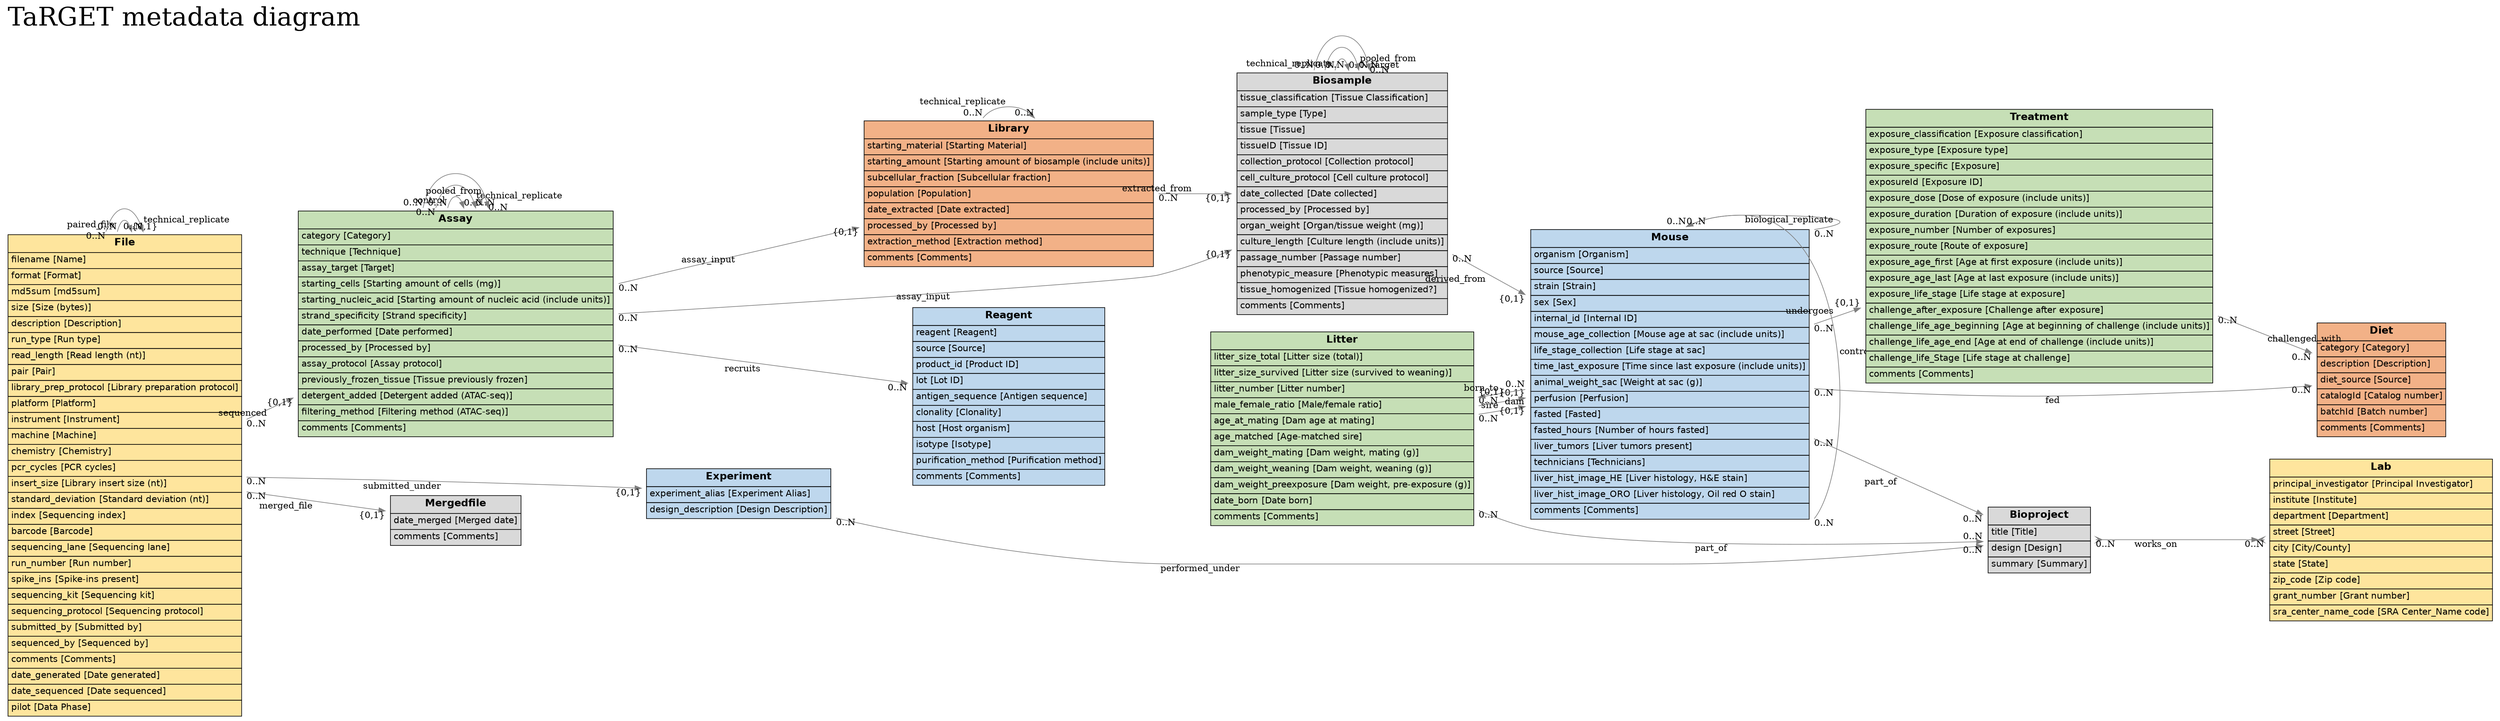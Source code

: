 digraph {
	splines=true;
	overlap=false;
	graph [label=<<FONT POINT-SIZE="40">TaRGET metadata diagram</FONT>>,
		labeljust=l,
		labelloc=t,
		rankdir=LR,
	];
	node [label="\N",
		shape=plaintext
	];
	edge [color=gray50,
		minlen=2,
		style=solid,
		tailclip=true,
		headclip=true,
	];
	Lab	 [label=<<FONT FACE="Helvetica"><TABLE BGCOLOR="#fee59d" BORDER="0" CELLBORDER="1" CELLPADDING="4" CELLSPACING="0"><TR><TD><B><FONT POINT-SIZE="16">Lab</FONT></B></TD></TR><TR><TD ALIGN="LEFT"><FONT>principal_investigator</FONT><FONT> [Principal Investigator]</FONT></TD></TR><TR><TD ALIGN="LEFT"><FONT>institute</FONT><FONT> [Institute]</FONT></TD></TR><TR><TD ALIGN="LEFT"><FONT>department</FONT><FONT> [Department]</FONT></TD></TR><TR><TD ALIGN="LEFT"><FONT>street</FONT><FONT> [Street]</FONT></TD></TR><TR><TD ALIGN="LEFT"><FONT>city</FONT><FONT> [City/County]</FONT></TD></TR><TR><TD ALIGN="LEFT"><FONT>state</FONT><FONT> [State]</FONT></TD></TR><TR><TD ALIGN="LEFT"><FONT>zip_code</FONT><FONT> [Zip code]</FONT></TD></TR><TR><TD ALIGN="LEFT"><FONT>grant_number</FONT><FONT> [Grant number]</FONT></TD></TR><TR><TD ALIGN="LEFT"><FONT>sra_center_name_code</FONT><FONT> [SRA Center_Name code]</FONT></TD></TR></TABLE></FONT>>];
	Bioproject	 [label=<<FONT FACE="Helvetica"><TABLE BGCOLOR="#d9d9d9" BORDER="0" CELLBORDER="1" CELLPADDING="4" CELLSPACING="0"><TR><TD><B><FONT POINT-SIZE="16">Bioproject</FONT></B></TD></TR><TR><TD ALIGN="LEFT"><FONT>title</FONT><FONT> [Title]</FONT></TD></TR><TR><TD ALIGN="LEFT"><FONT>design</FONT><FONT> [Design]</FONT></TD></TR><TR><TD ALIGN="LEFT"><FONT>summary</FONT><FONT> [Summary]</FONT></TD></TR></TABLE></FONT>>];
	Bioproject -> Lab	 [
		dir="both",
		arrowhead="crownormal",
		arrowtail="crow",
		headlabel=<<FONT>0..N</FONT>>,
		xlabel=<<FONT> works_on </FONT>>,
		taillabel=<<FONT>0..N</FONT>>];
	Litter	 [label=<<FONT FACE="Helvetica"><TABLE BGCOLOR="#c6dfb6" BORDER="0" CELLBORDER="1" CELLPADDING="4" CELLSPACING="0"><TR><TD><B><FONT POINT-SIZE="16">Litter</FONT></B></TD></TR><TR><TD ALIGN="LEFT"><FONT>litter_size_total</FONT><FONT> [Litter size (total)]</FONT></TD></TR><TR><TD ALIGN="LEFT"><FONT>litter_size_survived</FONT><FONT> [Litter size (survived to weaning)]</FONT></TD></TR><TR><TD ALIGN="LEFT"><FONT>litter_number</FONT><FONT> [Litter number]</FONT></TD></TR><TR><TD ALIGN="LEFT"><FONT>male_female_ratio</FONT><FONT> [Male/female ratio]</FONT></TD></TR><TR><TD ALIGN="LEFT"><FONT>age_at_mating</FONT><FONT> [Dam age at mating]</FONT></TD></TR><TR><TD ALIGN="LEFT"><FONT>age_matched</FONT><FONT> [Age&#45;matched sire]</FONT></TD></TR><TR><TD ALIGN="LEFT"><FONT>dam_weight_mating</FONT><FONT> [Dam weight, mating (g)]</FONT></TD></TR><TR><TD ALIGN="LEFT"><FONT>dam_weight_weaning</FONT><FONT> [Dam weight, weaning (g)]</FONT></TD></TR><TR><TD ALIGN="LEFT"><FONT>dam_weight_preexposure</FONT><FONT> [Dam weight, pre&#45;exposure (g)]</FONT></TD></TR><TR><TD ALIGN="LEFT"><FONT>date_born</FONT><FONT> [Date born]</FONT></TD></TR><TR><TD ALIGN="LEFT"><FONT>comments</FONT><FONT> [Comments]</FONT></TD></TR></TABLE></FONT>>];
	Litter -> Bioproject	 [
		headlabel=<<FONT>0..N</FONT>>,
		xlabel=<<FONT> part_of </FONT>>,
		taillabel=<<FONT>0..N</FONT>>];
	Mouse	 [label=<<FONT FACE="Helvetica"><TABLE BGCOLOR="#bed7ed" BORDER="0" CELLBORDER="1" CELLPADDING="4" CELLSPACING="0"><TR><TD><B><FONT POINT-SIZE="16">Mouse</FONT></B></TD></TR><TR><TD ALIGN="LEFT"><FONT>organism</FONT><FONT> [Organism]</FONT></TD></TR><TR><TD ALIGN="LEFT"><FONT>source</FONT><FONT> [Source]</FONT></TD></TR><TR><TD ALIGN="LEFT"><FONT>strain</FONT><FONT> [Strain]</FONT></TD></TR><TR><TD ALIGN="LEFT"><FONT>sex</FONT><FONT> [Sex]</FONT></TD></TR><TR><TD ALIGN="LEFT"><FONT>internal_id</FONT><FONT> [Internal ID]</FONT></TD></TR><TR><TD ALIGN="LEFT"><FONT>mouse_age_collection</FONT><FONT> [Mouse age at sac (include units)]</FONT></TD></TR><TR><TD ALIGN="LEFT"><FONT>life_stage_collection</FONT><FONT> [Life stage at sac]</FONT></TD></TR><TR><TD ALIGN="LEFT"><FONT>time_last_exposure</FONT><FONT> [Time since last exposure (include units)]</FONT></TD></TR><TR><TD ALIGN="LEFT"><FONT>animal_weight_sac</FONT><FONT> [Weight at sac (g)]</FONT></TD></TR><TR><TD ALIGN="LEFT"><FONT>perfusion</FONT><FONT> [Perfusion]</FONT></TD></TR><TR><TD ALIGN="LEFT"><FONT>fasted</FONT><FONT> [Fasted]</FONT></TD></TR><TR><TD ALIGN="LEFT"><FONT>fasted_hours</FONT><FONT> [Number of hours fasted]</FONT></TD></TR><TR><TD ALIGN="LEFT"><FONT>liver_tumors</FONT><FONT> [Liver tumors present]</FONT></TD></TR><TR><TD ALIGN="LEFT"><FONT>technicians</FONT><FONT> [Technicians]</FONT></TD></TR><TR><TD ALIGN="LEFT"><FONT>liver_hist_image_HE</FONT><FONT> [Liver histology, H&amp;E stain]</FONT></TD></TR><TR><TD ALIGN="LEFT"><FONT>liver_hist_image_ORO</FONT><FONT> [Liver histology, Oil red O stain]</FONT></TD></TR><TR><TD ALIGN="LEFT"><FONT>comments</FONT><FONT> [Comments]</FONT></TD></TR></TABLE></FONT>>];
	Litter -> Mouse	 [headlabel=<<FONT>{0,1}</FONT>>,
		xlabel=<<FONT> sire </FONT>>,
		taillabel=<<FONT>0..N</FONT>>];
	Litter -> Mouse	 [headlabel=<<FONT>{0,1}</FONT>>,
		xlabel=<<FONT> dam </FONT>>,
		taillabel=<<FONT>0..N</FONT>>];
	Mouse -> Bioproject	 [headlabel=<<FONT>0..N</FONT>>,
		xlabel=<<FONT> part_of </FONT>>,
		taillabel=<<FONT>0..N</FONT>>];
	Mouse -> Litter	 [headlabel=<<FONT>{0,1}</FONT>>,
		xlabel=<<FONT> born_to </FONT>>,
		taillabel=<<FONT>0..N</FONT>>];
	Mouse -> Mouse	 [
		headport=c,
		tailport=ne,
		headlabel=<<FONT>0..N</FONT>>,
		xlabel=<<FONT> biological_replicate </FONT>>,
		taillabel=<<FONT>0..N</FONT>>];
	Mouse -> Mouse	 [
		headport=c,
		tailport=se,
		headlabel=<<FONT>0..N</FONT>>,
		xlabel=<<FONT> control </FONT>>,
		taillabel=<<FONT>0..N</FONT>>];
	Diet	 [label=<<FONT FACE="Helvetica"><TABLE BGCOLOR="#f2b187" BORDER="0" CELLBORDER="1" CELLPADDING="4" CELLSPACING="0"><TR><TD><B><FONT POINT-SIZE="16">Diet</FONT></B></TD></TR><TR><TD ALIGN="LEFT"><FONT>category</FONT><FONT> [Category]</FONT></TD></TR><TR><TD ALIGN="LEFT"><FONT>description</FONT><FONT> [Description]</FONT></TD></TR><TR><TD ALIGN="LEFT"><FONT>diet_source</FONT><FONT> [Source]</FONT></TD></TR><TR><TD ALIGN="LEFT"><FONT>catalogId</FONT><FONT> [Catalog number]</FONT></TD></TR><TR><TD ALIGN="LEFT"><FONT>batchId</FONT><FONT> [Batch number]</FONT></TD></TR><TR><TD ALIGN="LEFT"><FONT>comments</FONT><FONT> [Comments]</FONT></TD></TR></TABLE></FONT>>];
	Mouse -> Diet	 [headlabel=<<FONT>0..N</FONT>>,
		xlabel=<<FONT> fed </FONT>>,
		taillabel=<<FONT>0..N</FONT>>];
	Treatment	 [label=<<FONT FACE="Helvetica"><TABLE BGCOLOR="#c6dfb6" BORDER="0" CELLBORDER="1" CELLPADDING="4" CELLSPACING="0"><TR><TD><B><FONT POINT-SIZE="16">Treatment</FONT></B></TD></TR><TR><TD ALIGN="LEFT"><FONT>exposure_classification</FONT><FONT> [Exposure classification]</FONT></TD></TR><TR><TD ALIGN="LEFT"><FONT>exposure_type</FONT><FONT> [Exposure type]</FONT></TD></TR><TR><TD ALIGN="LEFT"><FONT>exposure_specific</FONT><FONT> [Exposure]</FONT></TD></TR><TR><TD ALIGN="LEFT"><FONT>exposureId</FONT><FONT> [Exposure ID]</FONT></TD></TR><TR><TD ALIGN="LEFT"><FONT>exposure_dose</FONT><FONT> [Dose of exposure (include units)]</FONT></TD></TR><TR><TD ALIGN="LEFT"><FONT>exposure_duration</FONT><FONT> [Duration of exposure (include units)]</FONT></TD></TR><TR><TD ALIGN="LEFT"><FONT>exposure_number</FONT><FONT> [Number of exposures]</FONT></TD></TR><TR><TD ALIGN="LEFT"><FONT>exposure_route</FONT><FONT> [Route of exposure]</FONT></TD></TR><TR><TD ALIGN="LEFT"><FONT>exposure_age_first</FONT><FONT> [Age at first exposure (include units)]</FONT></TD></TR><TR><TD ALIGN="LEFT"><FONT>exposure_age_last</FONT><FONT> [Age at last exposure (include units)]</FONT></TD></TR><TR><TD ALIGN="LEFT"><FONT>exposure_life_stage</FONT><FONT> [Life stage at exposure]</FONT></TD></TR><TR><TD ALIGN="LEFT"><FONT>challenge_after_exposure</FONT><FONT> [Challenge after exposure]</FONT></TD></TR><TR><TD ALIGN="LEFT"><FONT>challenge_life_age_beginning</FONT><FONT> [Age at beginning of challenge (include units)]</FONT></TD></TR><TR><TD ALIGN="LEFT"><FONT>challenge_life_age_end</FONT><FONT> [Age at end of challenge (include units)]</FONT></TD></TR><TR><TD ALIGN="LEFT"><FONT>challenge_life_Stage</FONT><FONT> [Life stage at challenge]</FONT></TD></TR><TR><TD ALIGN="LEFT"><FONT>comments</FONT><FONT> [Comments]</FONT></TD></TR></TABLE></FONT>>];
	Mouse -> Treatment	 [headlabel=<<FONT>{0,1}</FONT>>,
		xlabel=<<FONT> undergoes </FONT>>,
		taillabel=<<FONT>0..N</FONT>>];
	Treatment -> Diet	 [headlabel=<<FONT>0..N</FONT>>,
		xlabel=<<FONT> challenged_with </FONT>>,
		taillabel=<<FONT>0..N</FONT>>];
	Biosample	 [label=<<FONT FACE="Helvetica"><TABLE BGCOLOR="#d9d9d9" BORDER="0" CELLBORDER="1" CELLPADDING="4" CELLSPACING="0"><TR><TD><B><FONT POINT-SIZE="16">Biosample</FONT></B></TD></TR><TR><TD ALIGN="LEFT"><FONT>tissue_classification</FONT><FONT> [Tissue Classification]</FONT></TD></TR><TR><TD ALIGN="LEFT"><FONT>sample_type</FONT><FONT> [Type]</FONT></TD></TR><TR><TD ALIGN="LEFT"><FONT>tissue</FONT><FONT> [Tissue]</FONT></TD></TR><TR><TD ALIGN="LEFT"><FONT>tissueID</FONT><FONT> [Tissue ID]</FONT></TD></TR><TR><TD ALIGN="LEFT"><FONT>collection_protocol</FONT><FONT> [Collection protocol]</FONT></TD></TR><TR><TD ALIGN="LEFT"><FONT>cell_culture_protocol</FONT><FONT> [Cell culture protocol]</FONT></TD></TR><TR><TD ALIGN="LEFT"><FONT>date_collected</FONT><FONT> [Date collected]</FONT></TD></TR><TR><TD ALIGN="LEFT"><FONT>processed_by</FONT><FONT> [Processed by]</FONT></TD></TR><TR><TD ALIGN="LEFT"><FONT>organ_weight</FONT><FONT> [Organ/tissue weight (mg)]</FONT></TD></TR><TR><TD ALIGN="LEFT"><FONT>culture_length</FONT><FONT> [Culture length (include units)]</FONT></TD></TR><TR><TD ALIGN="LEFT"><FONT>passage_number</FONT><FONT> [Passage number]</FONT></TD></TR><TR><TD ALIGN="LEFT"><FONT>phenotypic_measure</FONT><FONT> [Phenotypic measures]</FONT></TD></TR><TR><TD ALIGN="LEFT"><FONT>tissue_homogenized</FONT><FONT> [Tissue homogenized?]</FONT></TD></TR><TR><TD ALIGN="LEFT"><FONT>comments</FONT><FONT> [Comments]</FONT></TD></TR></TABLE></FONT>>];
	Biosample -> Mouse	 [headlabel=<<FONT>{0,1}</FONT>>,
		xlabel=<<FONT> derived_from </FONT>>,
		taillabel=<<FONT>0..N</FONT>>];
	Biosample -> Biosample	 [headlabel=<<FONT>0..N</FONT>>,
		xlabel=<<FONT> technical_replicate </FONT>>,
		taillabel=<<FONT>0..N</FONT>>];
	Biosample -> Biosample	 [headlabel=<<FONT>0..N</FONT>>,
		xlabel=<<FONT> pooled_from </FONT>>,
		taillabel=<<FONT>0..N</FONT>>];
	Biosample -> Biosample	 [headlabel=<<FONT>0..N</FONT>>,
		xlabel=<<FONT> target </FONT>>,
		taillabel=<<FONT>0..N</FONT>>];
	Library	 [label=<<FONT FACE="Helvetica"><TABLE BGCOLOR="#f2b187" BORDER="0" CELLBORDER="1" CELLPADDING="4" CELLSPACING="0"><TR><TD><B><FONT POINT-SIZE="16">Library</FONT></B></TD></TR><TR><TD ALIGN="LEFT"><FONT>starting_material</FONT><FONT> [Starting Material]</FONT></TD></TR><TR><TD ALIGN="LEFT"><FONT>starting_amount</FONT><FONT> [Starting amount of biosample (include units)]</FONT></TD></TR><TR><TD ALIGN="LEFT"><FONT>subcellular_fraction</FONT><FONT> [Subcellular fraction]</FONT></TD></TR><TR><TD ALIGN="LEFT"><FONT>population</FONT><FONT> [Population]</FONT></TD></TR><TR><TD ALIGN="LEFT"><FONT>date_extracted</FONT><FONT> [Date extracted]</FONT></TD></TR><TR><TD ALIGN="LEFT"><FONT>processed_by</FONT><FONT> [Processed by]</FONT></TD></TR><TR><TD ALIGN="LEFT"><FONT>extraction_method</FONT><FONT> [Extraction method]</FONT></TD></TR><TR><TD ALIGN="LEFT"><FONT>comments</FONT><FONT> [Comments]</FONT></TD></TR></TABLE></FONT>>];
	Library -> Biosample	 [headlabel=<<FONT>{0,1}</FONT>>,
		xlabel=<<FONT> extracted_from </FONT>>,
		taillabel=<<FONT>0..N</FONT>>];
	Library -> Library	 [headlabel=<<FONT>0..N</FONT>>,
		xlabel=<<FONT> technical_replicate </FONT>>,
		taillabel=<<FONT>0..N</FONT>>];
	Assay	 [label=<<FONT FACE="Helvetica"><TABLE BGCOLOR="#c6dfb6" BORDER="0" CELLBORDER="1" CELLPADDING="4" CELLSPACING="0"><TR><TD><B><FONT POINT-SIZE="16">Assay</FONT></B></TD></TR><TR><TD ALIGN="LEFT"><FONT>category</FONT><FONT> [Category]</FONT></TD></TR><TR><TD ALIGN="LEFT"><FONT>technique</FONT><FONT> [Technique]</FONT></TD></TR><TR><TD ALIGN="LEFT"><FONT>assay_target</FONT><FONT> [Target]</FONT></TD></TR><TR><TD ALIGN="LEFT"><FONT>starting_cells</FONT><FONT> [Starting amount of cells (mg)]</FONT></TD></TR><TR><TD ALIGN="LEFT"><FONT>starting_nucleic_acid</FONT><FONT> [Starting amount of nucleic acid (include units)]</FONT></TD></TR><TR><TD ALIGN="LEFT"><FONT>strand_specificity</FONT><FONT> [Strand specificity]</FONT></TD></TR><TR><TD ALIGN="LEFT"><FONT>date_performed</FONT><FONT> [Date performed]</FONT></TD></TR><TR><TD ALIGN="LEFT"><FONT>processed_by</FONT><FONT> [Processed by]</FONT></TD></TR><TR><TD ALIGN="LEFT"><FONT>assay_protocol</FONT><FONT> [Assay protocol]</FONT></TD></TR><TR><TD ALIGN="LEFT"><FONT>previously_frozen_tissue</FONT><FONT> [Tissue previously frozen]</FONT></TD></TR><TR><TD ALIGN="LEFT"><FONT>detergent_added</FONT><FONT> [Detergent added (ATAC&#45;seq)]</FONT></TD></TR><TR><TD ALIGN="LEFT"><FONT>filtering_method</FONT><FONT> [Filtering method (ATAC&#45;seq)]</FONT></TD></TR><TR><TD ALIGN="LEFT"><FONT>comments</FONT><FONT> [Comments]</FONT></TD></TR></TABLE></FONT>>];
	Assay -> Biosample	 [headlabel=<<FONT>{0,1}</FONT>>,
		xlabel=<<FONT> assay_input </FONT>>,
		taillabel=<<FONT>0..N</FONT>>];
	Assay -> Library	 [headlabel=<<FONT>{0,1}</FONT>>,
		xlabel=<<FONT> assay_input </FONT>>,
		taillabel=<<FONT>0..N</FONT>>];
	Assay -> Assay	 [headlabel=<<FONT>0..N</FONT>>,
		xlabel=<<FONT> control </FONT>>,
		taillabel=<<FONT>0..N</FONT>>];
	Assay -> Assay	 [headlabel=<<FONT>0..N</FONT>>,
		xlabel=<<FONT> technical_replicate </FONT>>,
		taillabel=<<FONT>0..N</FONT>>];
	Assay -> Assay	 [headlabel=<<FONT>0..N</FONT>>,
		xlabel=<<FONT> pooled_from </FONT>>,
		taillabel=<<FONT>0..N</FONT>>];
	Reagent	 [label=<<FONT FACE="Helvetica"><TABLE BGCOLOR="#bed7ed" BORDER="0" CELLBORDER="1" CELLPADDING="4" CELLSPACING="0"><TR><TD><B><FONT POINT-SIZE="16">Reagent</FONT></B></TD></TR><TR><TD ALIGN="LEFT"><FONT>reagent</FONT><FONT> [Reagent]</FONT></TD></TR><TR><TD ALIGN="LEFT"><FONT>source</FONT><FONT> [Source]</FONT></TD></TR><TR><TD ALIGN="LEFT"><FONT>product_id</FONT><FONT> [Product ID]</FONT></TD></TR><TR><TD ALIGN="LEFT"><FONT>lot</FONT><FONT> [Lot ID]</FONT></TD></TR><TR><TD ALIGN="LEFT"><FONT>antigen_sequence</FONT><FONT> [Antigen sequence]</FONT></TD></TR><TR><TD ALIGN="LEFT"><FONT>clonality</FONT><FONT> [Clonality]</FONT></TD></TR><TR><TD ALIGN="LEFT"><FONT>host</FONT><FONT> [Host organism]</FONT></TD></TR><TR><TD ALIGN="LEFT"><FONT>isotype</FONT><FONT> [Isotype]</FONT></TD></TR><TR><TD ALIGN="LEFT"><FONT>purification_method</FONT><FONT> [Purification method]</FONT></TD></TR><TR><TD ALIGN="LEFT"><FONT>comments</FONT><FONT> [Comments]</FONT></TD></TR></TABLE></FONT>>];
	Assay -> Reagent	 [headlabel=<<FONT>0..N</FONT>>,
		xlabel=<<FONT> recruits </FONT>>,
		taillabel=<<FONT>0..N</FONT>>];
	File	 [label=<<FONT FACE="Helvetica"><TABLE BGCOLOR="#fee59d" BORDER="0" CELLBORDER="1" CELLPADDING="4" CELLSPACING="0"><TR><TD><B><FONT POINT-SIZE="16">File</FONT></B></TD></TR><TR><TD ALIGN="LEFT"><FONT>filename</FONT><FONT> [Name]</FONT></TD></TR><TR><TD ALIGN="LEFT"><FONT>format</FONT><FONT> [Format]</FONT></TD></TR><TR><TD ALIGN="LEFT"><FONT>md5sum</FONT><FONT> [md5sum]</FONT></TD></TR><TR><TD ALIGN="LEFT"><FONT>size</FONT><FONT> [Size (bytes)]</FONT></TD></TR><TR><TD ALIGN="LEFT"><FONT>description</FONT><FONT> [Description]</FONT></TD></TR><TR><TD ALIGN="LEFT"><FONT>run_type</FONT><FONT> [Run type]</FONT></TD></TR><TR><TD ALIGN="LEFT"><FONT>read_length</FONT><FONT> [Read length (nt)]</FONT></TD></TR><TR><TD ALIGN="LEFT"><FONT>pair</FONT><FONT> [Pair]</FONT></TD></TR><TR><TD ALIGN="LEFT"><FONT>library_prep_protocol</FONT><FONT> [Library preparation protocol]</FONT></TD></TR><TR><TD ALIGN="LEFT"><FONT>platform</FONT><FONT> [Platform]</FONT></TD></TR><TR><TD ALIGN="LEFT"><FONT>instrument</FONT><FONT> [Instrument]</FONT></TD></TR><TR><TD ALIGN="LEFT"><FONT>machine</FONT><FONT> [Machine]</FONT></TD></TR><TR><TD ALIGN="LEFT"><FONT>chemistry</FONT><FONT> [Chemistry]</FONT></TD></TR><TR><TD ALIGN="LEFT"><FONT>pcr_cycles</FONT><FONT> [PCR cycles]</FONT></TD></TR><TR><TD ALIGN="LEFT"><FONT>insert_size</FONT><FONT> [Library insert size (nt)]</FONT></TD></TR><TR><TD ALIGN="LEFT"><FONT>standard_deviation</FONT><FONT> [Standard deviation (nt)]</FONT></TD></TR><TR><TD ALIGN="LEFT"><FONT>index</FONT><FONT> [Sequencing index]</FONT></TD></TR><TR><TD ALIGN="LEFT"><FONT>barcode</FONT><FONT> [Barcode]</FONT></TD></TR><TR><TD ALIGN="LEFT"><FONT>sequencing_lane</FONT><FONT> [Sequencing lane]</FONT></TD></TR><TR><TD ALIGN="LEFT"><FONT>run_number</FONT><FONT> [Run number]</FONT></TD></TR><TR><TD ALIGN="LEFT"><FONT>spike_ins</FONT><FONT> [Spike&#45;ins present]</FONT></TD></TR><TR><TD ALIGN="LEFT"><FONT>sequencing_kit</FONT><FONT> [Sequencing kit]</FONT></TD></TR><TR><TD ALIGN="LEFT"><FONT>sequencing_protocol</FONT><FONT> [Sequencing protocol]</FONT></TD></TR><TR><TD ALIGN="LEFT"><FONT>submitted_by</FONT><FONT> [Submitted by]</FONT></TD></TR><TR><TD ALIGN="LEFT"><FONT>sequenced_by</FONT><FONT> [Sequenced by]</FONT></TD></TR><TR><TD ALIGN="LEFT"><FONT>comments</FONT><FONT> [Comments]</FONT></TD></TR><TR><TD ALIGN="LEFT"><FONT>date_generated</FONT><FONT> [Date generated]</FONT></TD></TR><TR><TD ALIGN="LEFT"><FONT>date_sequenced</FONT><FONT> [Date sequenced]</FONT></TD></TR><TR><TD ALIGN="LEFT"><FONT>pilot</FONT><FONT> [Data Phase]</FONT></TD></TR></TABLE></FONT>>];
	File -> Assay	 [headlabel=<<FONT>{0,1}</FONT>>,
		xlabel=<<FONT> sequenced </FONT>>,
		taillabel=<<FONT>0..N</FONT>>];
	File -> File	 [headlabel=<<FONT>{0,1}</FONT>>,
		xlabel=<<FONT> paired_file </FONT>>,
		taillabel=<<FONT>0..N</FONT>>];
	File -> File	 [headlabel=<<FONT>0..N</FONT>>,
		xlabel=<<FONT> technical_replicate </FONT>>,
		taillabel=<<FONT>0..N</FONT>>];
	Mergedfile	 [label=<<FONT FACE="Helvetica"><TABLE BGCOLOR="#d9d9d9" BORDER="0" CELLBORDER="1" CELLPADDING="4" CELLSPACING="0"><TR><TD><B><FONT POINT-SIZE="16">Mergedfile</FONT></B></TD></TR><TR><TD ALIGN="LEFT"><FONT>date_merged</FONT><FONT> [Merged date]</FONT></TD></TR><TR><TD ALIGN="LEFT"><FONT>comments</FONT><FONT> [Comments]</FONT></TD></TR></TABLE></FONT>>];
	File -> Mergedfile	 [headlabel=<<FONT>{0,1}</FONT>>,
		xlabel=<<FONT> merged_file </FONT>>,
		taillabel=<<FONT>0..N</FONT>>];
	Experiment	 [label=<<FONT FACE="Helvetica"><TABLE BGCOLOR="#bed7ed" BORDER="0" CELLBORDER="1" CELLPADDING="4" CELLSPACING="0"><TR><TD><B><FONT POINT-SIZE="16">Experiment</FONT></B></TD></TR><TR><TD ALIGN="LEFT"><FONT>experiment_alias</FONT><FONT> [Experiment Alias]</FONT></TD></TR><TR><TD ALIGN="LEFT"><FONT>design_description</FONT><FONT> [Design Description]</FONT></TD></TR></TABLE></FONT>>];
	File -> Experiment	 [headlabel=<<FONT>{0,1}</FONT>>,
		xlabel=<<FONT> submitted_under </FONT>>,
		taillabel=<<FONT>0..N</FONT>>];
	Experiment -> Bioproject	 [headlabel=<<FONT>0..N</FONT>>,
		xlabel=<<FONT> performed_under </FONT>>,
		taillabel=<<FONT>0..N</FONT>>];
}

